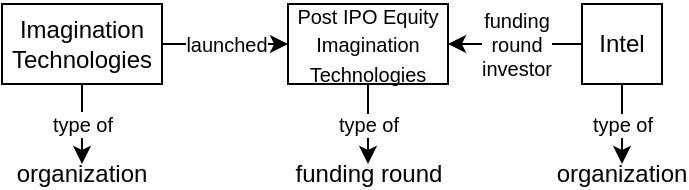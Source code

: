 <mxfile version="20.6.0" type="github">
  <diagram id="GhoEhMiK8DE2ekpjffyF" name="Page-1">
    <mxGraphModel dx="457" dy="296" grid="1" gridSize="10" guides="1" tooltips="1" connect="1" arrows="1" fold="1" page="1" pageScale="1" pageWidth="850" pageHeight="1100" math="0" shadow="0">
      <root>
        <mxCell id="0" />
        <mxCell id="1" parent="0" />
        <mxCell id="0KBkOI2BfBEQl3GXZSKS-5" value="&lt;font style=&quot;font-size: 10px;&quot;&gt;type of&lt;/font&gt;" style="edgeStyle=orthogonalEdgeStyle;rounded=0;orthogonalLoop=1;jettySize=auto;html=1;exitX=0.5;exitY=1;exitDx=0;exitDy=0;" edge="1" parent="1" source="0KBkOI2BfBEQl3GXZSKS-1" target="0KBkOI2BfBEQl3GXZSKS-3">
          <mxGeometry relative="1" as="geometry" />
        </mxCell>
        <mxCell id="0KBkOI2BfBEQl3GXZSKS-7" value="launched" style="edgeStyle=orthogonalEdgeStyle;rounded=0;orthogonalLoop=1;jettySize=auto;html=1;exitX=1;exitY=0.5;exitDx=0;exitDy=0;entryX=0;entryY=0.5;entryDx=0;entryDy=0;fontSize=10;" edge="1" parent="1" source="0KBkOI2BfBEQl3GXZSKS-1" target="0KBkOI2BfBEQl3GXZSKS-6">
          <mxGeometry relative="1" as="geometry" />
        </mxCell>
        <mxCell id="0KBkOI2BfBEQl3GXZSKS-1" value="Imagination Technologies" style="rounded=0;whiteSpace=wrap;html=1;" vertex="1" parent="1">
          <mxGeometry x="40" y="200" width="80" height="40" as="geometry" />
        </mxCell>
        <mxCell id="0KBkOI2BfBEQl3GXZSKS-3" value="organization" style="text;html=1;strokeColor=none;fillColor=none;align=center;verticalAlign=middle;whiteSpace=wrap;rounded=0;" vertex="1" parent="1">
          <mxGeometry x="50" y="280" width="60" height="10" as="geometry" />
        </mxCell>
        <mxCell id="0KBkOI2BfBEQl3GXZSKS-9" value="type of" style="edgeStyle=orthogonalEdgeStyle;rounded=0;orthogonalLoop=1;jettySize=auto;html=1;exitX=0.5;exitY=1;exitDx=0;exitDy=0;entryX=0.5;entryY=0;entryDx=0;entryDy=0;fontSize=10;" edge="1" parent="1" source="0KBkOI2BfBEQl3GXZSKS-6" target="0KBkOI2BfBEQl3GXZSKS-8">
          <mxGeometry relative="1" as="geometry" />
        </mxCell>
        <mxCell id="0KBkOI2BfBEQl3GXZSKS-6" value="&lt;font style=&quot;font-size: 10px;&quot;&gt;Post IPO Equity Imagination Technologies&lt;/font&gt;" style="rounded=0;whiteSpace=wrap;html=1;" vertex="1" parent="1">
          <mxGeometry x="183" y="200" width="80" height="40" as="geometry" />
        </mxCell>
        <mxCell id="0KBkOI2BfBEQl3GXZSKS-8" value="funding round" style="text;html=1;strokeColor=none;fillColor=none;align=center;verticalAlign=middle;whiteSpace=wrap;rounded=0;" vertex="1" parent="1">
          <mxGeometry x="184.5" y="280" width="77" height="10" as="geometry" />
        </mxCell>
        <mxCell id="0KBkOI2BfBEQl3GXZSKS-11" value="funding&lt;br&gt;round&lt;br&gt;investor" style="edgeStyle=orthogonalEdgeStyle;rounded=0;orthogonalLoop=1;jettySize=auto;html=1;exitX=0;exitY=0.5;exitDx=0;exitDy=0;entryX=1;entryY=0.5;entryDx=0;entryDy=0;fontSize=10;" edge="1" parent="1" source="0KBkOI2BfBEQl3GXZSKS-10" target="0KBkOI2BfBEQl3GXZSKS-6">
          <mxGeometry relative="1" as="geometry" />
        </mxCell>
        <mxCell id="0KBkOI2BfBEQl3GXZSKS-13" value="type of" style="edgeStyle=orthogonalEdgeStyle;rounded=0;orthogonalLoop=1;jettySize=auto;html=1;exitX=0.5;exitY=1;exitDx=0;exitDy=0;entryX=0.5;entryY=0;entryDx=0;entryDy=0;fontSize=10;" edge="1" parent="1" source="0KBkOI2BfBEQl3GXZSKS-10" target="0KBkOI2BfBEQl3GXZSKS-12">
          <mxGeometry relative="1" as="geometry" />
        </mxCell>
        <mxCell id="0KBkOI2BfBEQl3GXZSKS-10" value="&lt;font style=&quot;font-size: 12px;&quot;&gt;Intel&lt;/font&gt;" style="rounded=0;whiteSpace=wrap;html=1;" vertex="1" parent="1">
          <mxGeometry x="330" y="200" width="40" height="40" as="geometry" />
        </mxCell>
        <mxCell id="0KBkOI2BfBEQl3GXZSKS-12" value="organization" style="text;html=1;strokeColor=none;fillColor=none;align=center;verticalAlign=middle;whiteSpace=wrap;rounded=0;" vertex="1" parent="1">
          <mxGeometry x="320" y="280" width="60" height="10" as="geometry" />
        </mxCell>
      </root>
    </mxGraphModel>
  </diagram>
</mxfile>
